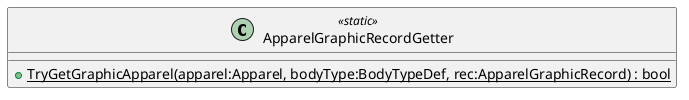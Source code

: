 @startuml
class ApparelGraphicRecordGetter <<static>> {
    + {static} TryGetGraphicApparel(apparel:Apparel, bodyType:BodyTypeDef, rec:ApparelGraphicRecord) : bool
}
@enduml
